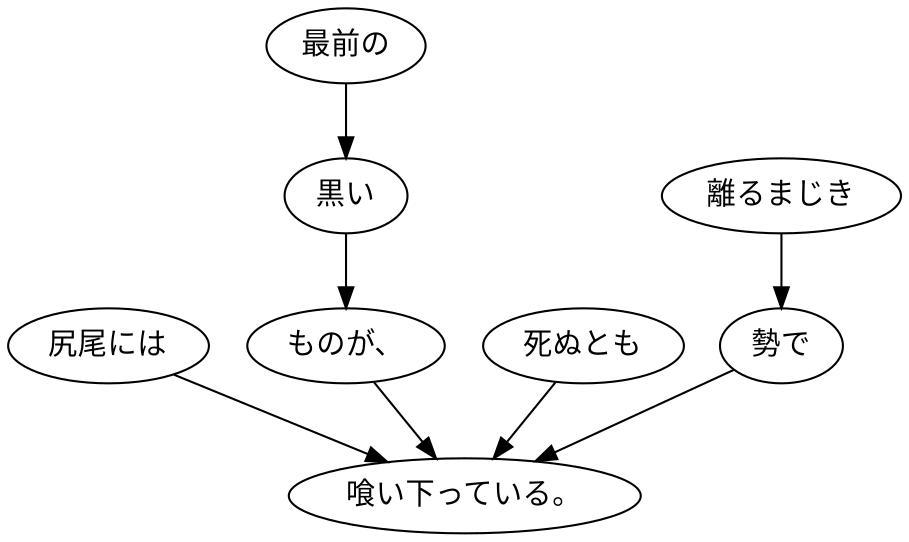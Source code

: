 digraph graph3338 {
	node0 [label="尻尾には"];
	node1 [label="最前の"];
	node2 [label="黒い"];
	node3 [label="ものが、"];
	node4 [label="死ぬとも"];
	node5 [label="離るまじき"];
	node6 [label="勢で"];
	node7 [label="喰い下っている。"];
	node0 -> node7;
	node1 -> node2;
	node2 -> node3;
	node3 -> node7;
	node4 -> node7;
	node5 -> node6;
	node6 -> node7;
}
